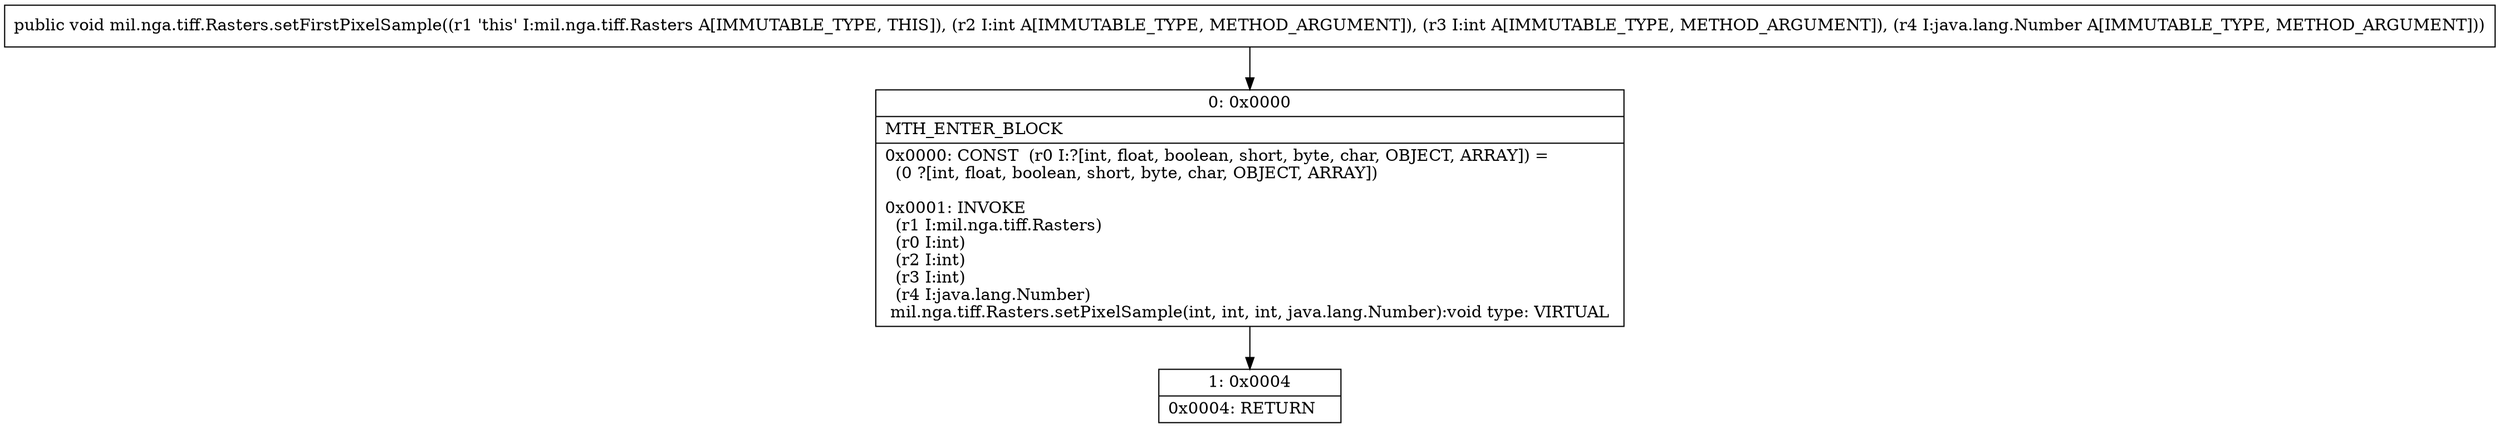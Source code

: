 digraph "CFG formil.nga.tiff.Rasters.setFirstPixelSample(IILjava\/lang\/Number;)V" {
Node_0 [shape=record,label="{0\:\ 0x0000|MTH_ENTER_BLOCK\l|0x0000: CONST  (r0 I:?[int, float, boolean, short, byte, char, OBJECT, ARRAY]) = \l  (0 ?[int, float, boolean, short, byte, char, OBJECT, ARRAY])\l \l0x0001: INVOKE  \l  (r1 I:mil.nga.tiff.Rasters)\l  (r0 I:int)\l  (r2 I:int)\l  (r3 I:int)\l  (r4 I:java.lang.Number)\l mil.nga.tiff.Rasters.setPixelSample(int, int, int, java.lang.Number):void type: VIRTUAL \l}"];
Node_1 [shape=record,label="{1\:\ 0x0004|0x0004: RETURN   \l}"];
MethodNode[shape=record,label="{public void mil.nga.tiff.Rasters.setFirstPixelSample((r1 'this' I:mil.nga.tiff.Rasters A[IMMUTABLE_TYPE, THIS]), (r2 I:int A[IMMUTABLE_TYPE, METHOD_ARGUMENT]), (r3 I:int A[IMMUTABLE_TYPE, METHOD_ARGUMENT]), (r4 I:java.lang.Number A[IMMUTABLE_TYPE, METHOD_ARGUMENT])) }"];
MethodNode -> Node_0;
Node_0 -> Node_1;
}

